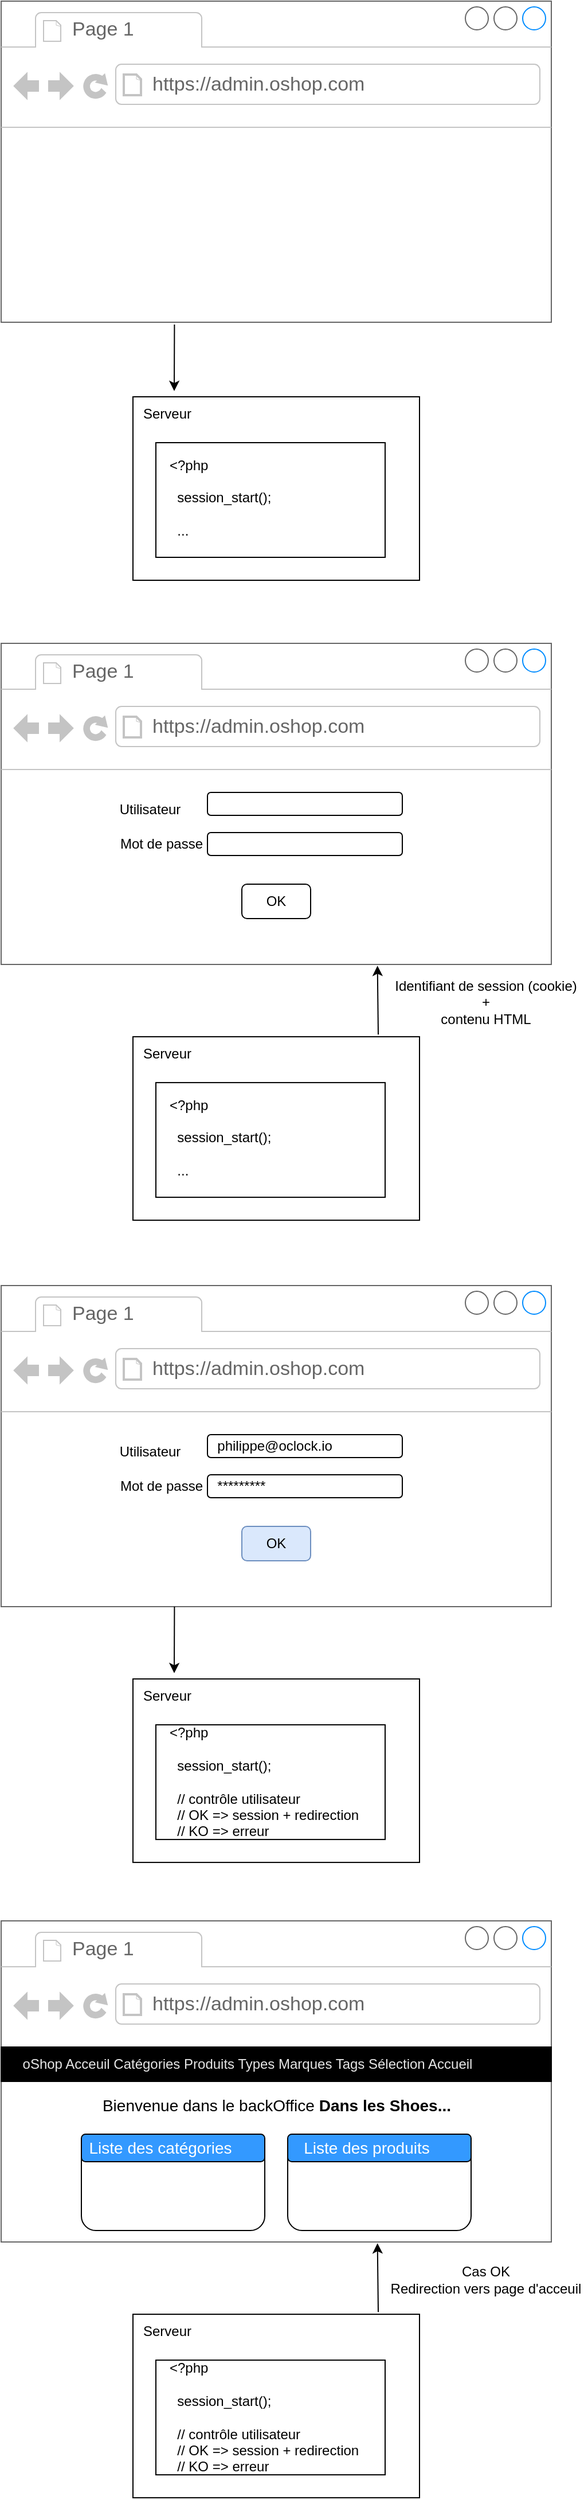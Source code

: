 <mxfile version="20.3.0" type="device"><diagram id="USvdHGp-MIyvUvKl5v5T" name="Page-1"><mxGraphModel dx="1422" dy="766" grid="1" gridSize="10" guides="1" tooltips="1" connect="1" arrows="1" fold="1" page="1" pageScale="1" pageWidth="827" pageHeight="1169" math="0" shadow="0"><root><mxCell id="0"/><mxCell id="1" parent="0"/><mxCell id="_EGBJ676AOxynktEQwO9-1" value="" style="strokeWidth=1;shadow=0;dashed=0;align=center;html=1;shape=mxgraph.mockup.containers.browserWindow;rSize=0;strokeColor=#666666;strokeColor2=#008cff;strokeColor3=#c4c4c4;mainText=,;recursiveResize=0;" vertex="1" parent="1"><mxGeometry x="50" y="80" width="480" height="280" as="geometry"/></mxCell><mxCell id="_EGBJ676AOxynktEQwO9-2" value="Page 1" style="strokeWidth=1;shadow=0;dashed=0;align=center;html=1;shape=mxgraph.mockup.containers.anchor;fontSize=17;fontColor=#666666;align=left;" vertex="1" parent="_EGBJ676AOxynktEQwO9-1"><mxGeometry x="60" y="12" width="110" height="26" as="geometry"/></mxCell><mxCell id="_EGBJ676AOxynktEQwO9-3" value="https://admin.oshop.com" style="strokeWidth=1;shadow=0;dashed=0;align=center;html=1;shape=mxgraph.mockup.containers.anchor;rSize=0;fontSize=17;fontColor=#666666;align=left;" vertex="1" parent="_EGBJ676AOxynktEQwO9-1"><mxGeometry x="130" y="60" width="250" height="26" as="geometry"/></mxCell><mxCell id="_EGBJ676AOxynktEQwO9-17" value="" style="rounded=0;whiteSpace=wrap;html=1;" vertex="1" parent="1"><mxGeometry x="165" y="425" width="250" height="160" as="geometry"/></mxCell><mxCell id="_EGBJ676AOxynktEQwO9-18" value="Serveur" style="text;html=1;strokeColor=none;fillColor=none;align=center;verticalAlign=middle;whiteSpace=wrap;rounded=0;" vertex="1" parent="1"><mxGeometry x="165" y="425" width="60" height="30" as="geometry"/></mxCell><mxCell id="_EGBJ676AOxynktEQwO9-19" value="" style="strokeWidth=1;shadow=0;dashed=0;align=center;html=1;shape=mxgraph.mockup.containers.browserWindow;rSize=0;strokeColor=#666666;strokeColor2=#008cff;strokeColor3=#c4c4c4;mainText=,;recursiveResize=0;" vertex="1" parent="1"><mxGeometry x="50" y="640" width="480" height="280" as="geometry"/></mxCell><mxCell id="_EGBJ676AOxynktEQwO9-20" value="Page 1" style="strokeWidth=1;shadow=0;dashed=0;align=center;html=1;shape=mxgraph.mockup.containers.anchor;fontSize=17;fontColor=#666666;align=left;" vertex="1" parent="_EGBJ676AOxynktEQwO9-19"><mxGeometry x="60" y="12" width="110" height="26" as="geometry"/></mxCell><mxCell id="_EGBJ676AOxynktEQwO9-21" value="https://admin.oshop.com" style="strokeWidth=1;shadow=0;dashed=0;align=center;html=1;shape=mxgraph.mockup.containers.anchor;rSize=0;fontSize=17;fontColor=#666666;align=left;" vertex="1" parent="_EGBJ676AOxynktEQwO9-19"><mxGeometry x="130" y="60" width="250" height="26" as="geometry"/></mxCell><mxCell id="_EGBJ676AOxynktEQwO9-22" value="OK" style="rounded=1;whiteSpace=wrap;html=1;" vertex="1" parent="_EGBJ676AOxynktEQwO9-19"><mxGeometry x="210" y="210" width="60" height="30" as="geometry"/></mxCell><mxCell id="_EGBJ676AOxynktEQwO9-23" value="" style="group" vertex="1" connectable="0" parent="_EGBJ676AOxynktEQwO9-19"><mxGeometry x="100" y="130" width="250" height="60" as="geometry"/></mxCell><mxCell id="_EGBJ676AOxynktEQwO9-24" value="Utilisateur" style="text;html=1;strokeColor=none;fillColor=none;align=center;verticalAlign=middle;whiteSpace=wrap;rounded=0;" vertex="1" parent="_EGBJ676AOxynktEQwO9-23"><mxGeometry width="60" height="30" as="geometry"/></mxCell><mxCell id="_EGBJ676AOxynktEQwO9-25" value="Mot de passe" style="text;html=1;strokeColor=none;fillColor=none;align=center;verticalAlign=middle;whiteSpace=wrap;rounded=0;" vertex="1" parent="_EGBJ676AOxynktEQwO9-23"><mxGeometry y="30" width="80" height="30" as="geometry"/></mxCell><mxCell id="_EGBJ676AOxynktEQwO9-26" value="" style="rounded=1;whiteSpace=wrap;html=1;" vertex="1" parent="_EGBJ676AOxynktEQwO9-23"><mxGeometry x="80" width="170" height="20" as="geometry"/></mxCell><mxCell id="_EGBJ676AOxynktEQwO9-27" value="" style="rounded=1;whiteSpace=wrap;html=1;" vertex="1" parent="_EGBJ676AOxynktEQwO9-23"><mxGeometry x="80" y="35" width="170" height="20" as="geometry"/></mxCell><mxCell id="_EGBJ676AOxynktEQwO9-28" value="" style="rounded=0;whiteSpace=wrap;html=1;" vertex="1" parent="1"><mxGeometry x="185" y="465" width="200" height="100" as="geometry"/></mxCell><mxCell id="_EGBJ676AOxynktEQwO9-29" value="&amp;lt;?php&lt;br&gt;&lt;div style=&quot;&quot;&gt;&lt;span style=&quot;background-color: initial;&quot;&gt;&amp;nbsp;&amp;nbsp;&lt;/span&gt;&lt;/div&gt;&lt;div style=&quot;&quot;&gt;&lt;span style=&quot;background-color: initial;&quot;&gt;&amp;nbsp; session_start();&lt;/span&gt;&lt;/div&gt;&lt;div style=&quot;&quot;&gt;&lt;span style=&quot;background-color: initial;&quot;&gt;&lt;br&gt;&lt;/span&gt;&lt;/div&gt;&lt;div style=&quot;&quot;&gt;&lt;span style=&quot;background-color: initial;&quot;&gt;&amp;nbsp; ...&lt;/span&gt;&lt;/div&gt;" style="text;html=1;strokeColor=none;fillColor=none;align=left;verticalAlign=middle;whiteSpace=wrap;rounded=0;" vertex="1" parent="1"><mxGeometry x="195" y="475" width="160" height="75" as="geometry"/></mxCell><mxCell id="_EGBJ676AOxynktEQwO9-30" value="" style="endArrow=classic;html=1;rounded=0;exitX=0.315;exitY=1.007;exitDx=0;exitDy=0;exitPerimeter=0;" edge="1" parent="1" source="_EGBJ676AOxynktEQwO9-1"><mxGeometry width="50" height="50" relative="1" as="geometry"><mxPoint x="390" y="540" as="sourcePoint"/><mxPoint x="201" y="420" as="targetPoint"/></mxGeometry></mxCell><mxCell id="_EGBJ676AOxynktEQwO9-33" value="" style="rounded=0;whiteSpace=wrap;html=1;" vertex="1" parent="1"><mxGeometry x="165" y="983.04" width="250" height="160" as="geometry"/></mxCell><mxCell id="_EGBJ676AOxynktEQwO9-34" value="Serveur" style="text;html=1;strokeColor=none;fillColor=none;align=center;verticalAlign=middle;whiteSpace=wrap;rounded=0;" vertex="1" parent="1"><mxGeometry x="165" y="983.04" width="60" height="30" as="geometry"/></mxCell><mxCell id="_EGBJ676AOxynktEQwO9-35" value="" style="rounded=0;whiteSpace=wrap;html=1;" vertex="1" parent="1"><mxGeometry x="185" y="1023.04" width="200" height="100" as="geometry"/></mxCell><mxCell id="_EGBJ676AOxynktEQwO9-36" value="&amp;lt;?php&lt;br&gt;&lt;div style=&quot;&quot;&gt;&lt;span style=&quot;background-color: initial;&quot;&gt;&amp;nbsp;&amp;nbsp;&lt;/span&gt;&lt;/div&gt;&lt;div style=&quot;&quot;&gt;&lt;span style=&quot;background-color: initial;&quot;&gt;&amp;nbsp; session_start();&lt;/span&gt;&lt;/div&gt;&lt;div style=&quot;&quot;&gt;&lt;span style=&quot;background-color: initial;&quot;&gt;&lt;br&gt;&lt;/span&gt;&lt;/div&gt;&lt;div style=&quot;&quot;&gt;&lt;span style=&quot;background-color: initial;&quot;&gt;&amp;nbsp; ...&lt;/span&gt;&lt;/div&gt;" style="text;html=1;strokeColor=none;fillColor=none;align=left;verticalAlign=middle;whiteSpace=wrap;rounded=0;" vertex="1" parent="1"><mxGeometry x="195" y="1033.04" width="160" height="75" as="geometry"/></mxCell><mxCell id="_EGBJ676AOxynktEQwO9-38" value="" style="endArrow=classic;html=1;rounded=0;exitX=0.856;exitY=-0.012;exitDx=0;exitDy=0;exitPerimeter=0;entryX=0.684;entryY=1.011;entryDx=0;entryDy=0;entryPerimeter=0;" edge="1" parent="1" source="_EGBJ676AOxynktEQwO9-33"><mxGeometry width="50" height="50" relative="1" as="geometry"><mxPoint x="390" y="1098.04" as="sourcePoint"/><mxPoint x="378.32" y="921.12" as="targetPoint"/></mxGeometry></mxCell><mxCell id="_EGBJ676AOxynktEQwO9-39" value="Identifiant de session (cookie)&lt;br&gt;+&lt;br&gt;contenu HTML" style="text;html=1;strokeColor=none;fillColor=none;align=center;verticalAlign=middle;whiteSpace=wrap;rounded=0;" vertex="1" parent="1"><mxGeometry x="385" y="938.04" width="176" height="30" as="geometry"/></mxCell><mxCell id="_EGBJ676AOxynktEQwO9-40" value="" style="strokeWidth=1;shadow=0;dashed=0;align=center;html=1;shape=mxgraph.mockup.containers.browserWindow;rSize=0;strokeColor=#666666;strokeColor2=#008cff;strokeColor3=#c4c4c4;mainText=,;recursiveResize=0;" vertex="1" parent="1"><mxGeometry x="50" y="1200" width="480" height="280" as="geometry"/></mxCell><mxCell id="_EGBJ676AOxynktEQwO9-41" value="Page 1" style="strokeWidth=1;shadow=0;dashed=0;align=center;html=1;shape=mxgraph.mockup.containers.anchor;fontSize=17;fontColor=#666666;align=left;" vertex="1" parent="_EGBJ676AOxynktEQwO9-40"><mxGeometry x="60" y="12" width="110" height="26" as="geometry"/></mxCell><mxCell id="_EGBJ676AOxynktEQwO9-42" value="https://admin.oshop.com" style="strokeWidth=1;shadow=0;dashed=0;align=center;html=1;shape=mxgraph.mockup.containers.anchor;rSize=0;fontSize=17;fontColor=#666666;align=left;" vertex="1" parent="_EGBJ676AOxynktEQwO9-40"><mxGeometry x="130" y="60" width="250" height="26" as="geometry"/></mxCell><mxCell id="_EGBJ676AOxynktEQwO9-43" value="OK" style="rounded=1;whiteSpace=wrap;html=1;fillColor=#dae8fc;strokeColor=#6c8ebf;" vertex="1" parent="_EGBJ676AOxynktEQwO9-40"><mxGeometry x="210" y="210" width="60" height="30" as="geometry"/></mxCell><mxCell id="_EGBJ676AOxynktEQwO9-44" value="" style="group" vertex="1" connectable="0" parent="_EGBJ676AOxynktEQwO9-40"><mxGeometry x="100" y="130" width="250" height="60" as="geometry"/></mxCell><mxCell id="_EGBJ676AOxynktEQwO9-45" value="Utilisateur" style="text;html=1;strokeColor=none;fillColor=none;align=center;verticalAlign=middle;whiteSpace=wrap;rounded=0;" vertex="1" parent="_EGBJ676AOxynktEQwO9-44"><mxGeometry width="60" height="30" as="geometry"/></mxCell><mxCell id="_EGBJ676AOxynktEQwO9-46" value="Mot de passe" style="text;html=1;strokeColor=none;fillColor=none;align=center;verticalAlign=middle;whiteSpace=wrap;rounded=0;" vertex="1" parent="_EGBJ676AOxynktEQwO9-44"><mxGeometry y="30" width="80" height="30" as="geometry"/></mxCell><mxCell id="_EGBJ676AOxynktEQwO9-47" value="&lt;span class=&quot;pl-s&quot;&gt;&amp;nbsp; philippe@oclock.io&lt;span class=&quot;pl-pds&quot;&gt;&lt;/span&gt;&lt;/span&gt;" style="rounded=1;whiteSpace=wrap;html=1;align=left;" vertex="1" parent="_EGBJ676AOxynktEQwO9-44"><mxGeometry x="80" width="170" height="20" as="geometry"/></mxCell><mxCell id="_EGBJ676AOxynktEQwO9-48" value="&amp;nbsp; *********" style="rounded=1;whiteSpace=wrap;html=1;align=left;" vertex="1" parent="_EGBJ676AOxynktEQwO9-44"><mxGeometry x="80" y="35" width="170" height="20" as="geometry"/></mxCell><mxCell id="_EGBJ676AOxynktEQwO9-49" value="" style="rounded=0;whiteSpace=wrap;html=1;" vertex="1" parent="1"><mxGeometry x="165" y="1543.04" width="250" height="160" as="geometry"/></mxCell><mxCell id="_EGBJ676AOxynktEQwO9-50" value="Serveur" style="text;html=1;strokeColor=none;fillColor=none;align=center;verticalAlign=middle;whiteSpace=wrap;rounded=0;" vertex="1" parent="1"><mxGeometry x="165" y="1543.04" width="60" height="30" as="geometry"/></mxCell><mxCell id="_EGBJ676AOxynktEQwO9-51" value="" style="rounded=0;whiteSpace=wrap;html=1;" vertex="1" parent="1"><mxGeometry x="185" y="1583.04" width="200" height="100" as="geometry"/></mxCell><mxCell id="_EGBJ676AOxynktEQwO9-52" value="&amp;lt;?php&lt;br&gt;&lt;div style=&quot;&quot;&gt;&lt;span style=&quot;background-color: initial;&quot;&gt;&amp;nbsp;&amp;nbsp;&lt;/span&gt;&lt;/div&gt;&lt;div style=&quot;&quot;&gt;&lt;span style=&quot;background-color: initial;&quot;&gt;&amp;nbsp; session_start();&lt;/span&gt;&lt;/div&gt;&lt;div style=&quot;&quot;&gt;&lt;span style=&quot;background-color: initial;&quot;&gt;&lt;br&gt;&lt;/span&gt;&lt;/div&gt;&lt;div style=&quot;&quot;&gt;&lt;span style=&quot;background-color: initial;&quot;&gt;&amp;nbsp; // contrôle utilisateur&lt;/span&gt;&lt;/div&gt;&lt;div style=&quot;&quot;&gt;&lt;span style=&quot;background-color: initial;&quot;&gt;&amp;nbsp; // OK =&amp;gt; session + redirection&lt;/span&gt;&lt;/div&gt;&lt;div style=&quot;&quot;&gt;&lt;span style=&quot;background-color: initial;&quot;&gt;&amp;nbsp; // KO =&amp;gt; erreur&lt;/span&gt;&lt;/div&gt;" style="text;html=1;strokeColor=none;fillColor=none;align=left;verticalAlign=middle;whiteSpace=wrap;rounded=0;" vertex="1" parent="1"><mxGeometry x="195" y="1584" width="175" height="98.04" as="geometry"/></mxCell><mxCell id="_EGBJ676AOxynktEQwO9-53" value="" style="endArrow=classic;html=1;rounded=0;exitX=0.315;exitY=1.007;exitDx=0;exitDy=0;exitPerimeter=0;" edge="1" parent="1"><mxGeometry width="50" height="50" relative="1" as="geometry"><mxPoint x="201.2" y="1480" as="sourcePoint"/><mxPoint x="201" y="1538.04" as="targetPoint"/></mxGeometry></mxCell><mxCell id="_EGBJ676AOxynktEQwO9-56" value="" style="strokeWidth=1;shadow=0;dashed=0;align=center;html=1;shape=mxgraph.mockup.containers.browserWindow;rSize=0;strokeColor=#666666;strokeColor2=#008cff;strokeColor3=#c4c4c4;mainText=,;recursiveResize=0;" vertex="1" parent="1"><mxGeometry x="50" y="1754" width="480" height="280" as="geometry"/></mxCell><mxCell id="_EGBJ676AOxynktEQwO9-57" value="Page 1" style="strokeWidth=1;shadow=0;dashed=0;align=center;html=1;shape=mxgraph.mockup.containers.anchor;fontSize=17;fontColor=#666666;align=left;" vertex="1" parent="_EGBJ676AOxynktEQwO9-56"><mxGeometry x="60" y="12" width="110" height="26" as="geometry"/></mxCell><mxCell id="_EGBJ676AOxynktEQwO9-58" value="https://admin.oshop.com" style="strokeWidth=1;shadow=0;dashed=0;align=center;html=1;shape=mxgraph.mockup.containers.anchor;rSize=0;fontSize=17;fontColor=#666666;align=left;" vertex="1" parent="_EGBJ676AOxynktEQwO9-56"><mxGeometry x="130" y="60" width="250" height="26" as="geometry"/></mxCell><mxCell id="_EGBJ676AOxynktEQwO9-72" value="" style="rounded=0;whiteSpace=wrap;html=1;fillColor=#000000;" vertex="1" parent="_EGBJ676AOxynktEQwO9-56"><mxGeometry y="110" width="480" height="30" as="geometry"/></mxCell><mxCell id="_EGBJ676AOxynktEQwO9-73" value="oShop Acceuil Catégories Produits Types Marques Tags Sélection Accueil" style="text;html=1;strokeColor=none;fillColor=none;align=center;verticalAlign=middle;whiteSpace=wrap;rounded=0;fontColor=#E6E6E6;" vertex="1" parent="_EGBJ676AOxynktEQwO9-56"><mxGeometry x="10" y="110" width="410" height="30" as="geometry"/></mxCell><mxCell id="_EGBJ676AOxynktEQwO9-74" value="&lt;font style=&quot;font-size: 14px;&quot;&gt;Bienvenue dans le backOffice&lt;b&gt; Dans les Shoes...&lt;/b&gt;&lt;/font&gt;" style="text;html=1;strokeColor=none;fillColor=none;align=center;verticalAlign=middle;whiteSpace=wrap;rounded=0;fontColor=#000000;" vertex="1" parent="_EGBJ676AOxynktEQwO9-56"><mxGeometry x="77.5" y="146" width="325" height="30" as="geometry"/></mxCell><mxCell id="_EGBJ676AOxynktEQwO9-82" value="" style="group" vertex="1" connectable="0" parent="_EGBJ676AOxynktEQwO9-56"><mxGeometry x="70" y="183" width="340" height="87" as="geometry"/></mxCell><mxCell id="_EGBJ676AOxynktEQwO9-75" value="" style="rounded=1;whiteSpace=wrap;html=1;fontSize=14;fontColor=#000000;fillColor=#FFFFFF;" vertex="1" parent="_EGBJ676AOxynktEQwO9-82"><mxGeometry y="3" width="160" height="84" as="geometry"/></mxCell><mxCell id="_EGBJ676AOxynktEQwO9-77" value="" style="rounded=1;whiteSpace=wrap;html=1;fontSize=14;fontColor=#000000;fillColor=#3399FF;" vertex="1" parent="_EGBJ676AOxynktEQwO9-82"><mxGeometry y="3" width="160" height="24" as="geometry"/></mxCell><mxCell id="_EGBJ676AOxynktEQwO9-78" value="Liste des catégories" style="text;html=1;strokeColor=none;fillColor=none;align=center;verticalAlign=middle;whiteSpace=wrap;rounded=0;fontSize=14;fontColor=#FFFFFF;" vertex="1" parent="_EGBJ676AOxynktEQwO9-82"><mxGeometry width="137.5" height="30" as="geometry"/></mxCell><mxCell id="_EGBJ676AOxynktEQwO9-79" value="" style="rounded=1;whiteSpace=wrap;html=1;fontSize=14;fontColor=#000000;fillColor=#FFFFFF;" vertex="1" parent="_EGBJ676AOxynktEQwO9-82"><mxGeometry x="180" y="3" width="160" height="84" as="geometry"/></mxCell><mxCell id="_EGBJ676AOxynktEQwO9-80" value="" style="rounded=1;whiteSpace=wrap;html=1;fontSize=14;fontColor=#000000;fillColor=#3399FF;" vertex="1" parent="_EGBJ676AOxynktEQwO9-82"><mxGeometry x="180" y="3" width="160" height="24" as="geometry"/></mxCell><mxCell id="_EGBJ676AOxynktEQwO9-81" value="Liste des produits" style="text;html=1;strokeColor=none;fillColor=none;align=center;verticalAlign=middle;whiteSpace=wrap;rounded=0;fontSize=14;fontColor=#FFFFFF;" vertex="1" parent="_EGBJ676AOxynktEQwO9-82"><mxGeometry x="180" width="137.5" height="30" as="geometry"/></mxCell><mxCell id="_EGBJ676AOxynktEQwO9-65" value="" style="rounded=0;whiteSpace=wrap;html=1;" vertex="1" parent="1"><mxGeometry x="165" y="2097.04" width="250" height="160" as="geometry"/></mxCell><mxCell id="_EGBJ676AOxynktEQwO9-66" value="Serveur" style="text;html=1;strokeColor=none;fillColor=none;align=center;verticalAlign=middle;whiteSpace=wrap;rounded=0;" vertex="1" parent="1"><mxGeometry x="165" y="2097.04" width="60" height="30" as="geometry"/></mxCell><mxCell id="_EGBJ676AOxynktEQwO9-67" value="" style="rounded=0;whiteSpace=wrap;html=1;" vertex="1" parent="1"><mxGeometry x="185" y="2137.04" width="200" height="100" as="geometry"/></mxCell><mxCell id="_EGBJ676AOxynktEQwO9-68" value="&amp;lt;?php&lt;br&gt;&lt;div style=&quot;&quot;&gt;&lt;span style=&quot;background-color: initial;&quot;&gt;&amp;nbsp;&amp;nbsp;&lt;/span&gt;&lt;/div&gt;&lt;div style=&quot;&quot;&gt;&lt;span style=&quot;background-color: initial;&quot;&gt;&amp;nbsp; session_start();&lt;/span&gt;&lt;/div&gt;&lt;div style=&quot;&quot;&gt;&lt;span style=&quot;background-color: initial;&quot;&gt;&lt;br&gt;&lt;/span&gt;&lt;/div&gt;&lt;div style=&quot;&quot;&gt;&lt;span style=&quot;background-color: initial;&quot;&gt;&amp;nbsp; // contrôle utilisateur&lt;/span&gt;&lt;/div&gt;&lt;div style=&quot;&quot;&gt;&lt;span style=&quot;background-color: initial;&quot;&gt;&amp;nbsp; // OK =&amp;gt; session + redirection&lt;/span&gt;&lt;/div&gt;&lt;div style=&quot;&quot;&gt;&lt;span style=&quot;background-color: initial;&quot;&gt;&amp;nbsp; // KO =&amp;gt; erreur&lt;/span&gt;&lt;/div&gt;" style="text;html=1;strokeColor=none;fillColor=none;align=left;verticalAlign=middle;whiteSpace=wrap;rounded=0;" vertex="1" parent="1"><mxGeometry x="195" y="2138" width="175" height="98.04" as="geometry"/></mxCell><mxCell id="_EGBJ676AOxynktEQwO9-70" value="" style="endArrow=classic;html=1;rounded=0;exitX=0.856;exitY=-0.012;exitDx=0;exitDy=0;exitPerimeter=0;entryX=0.684;entryY=1.011;entryDx=0;entryDy=0;entryPerimeter=0;" edge="1" parent="1" source="_EGBJ676AOxynktEQwO9-65"><mxGeometry width="50" height="50" relative="1" as="geometry"><mxPoint x="390" y="2212.04" as="sourcePoint"/><mxPoint x="378.32" y="2035.12" as="targetPoint"/></mxGeometry></mxCell><mxCell id="_EGBJ676AOxynktEQwO9-71" value="Cas OK&lt;br&gt;Redirection vers page d'acceuil" style="text;html=1;strokeColor=none;fillColor=none;align=center;verticalAlign=middle;whiteSpace=wrap;rounded=0;" vertex="1" parent="1"><mxGeometry x="385" y="2052.04" width="176" height="30" as="geometry"/></mxCell></root></mxGraphModel></diagram></mxfile>